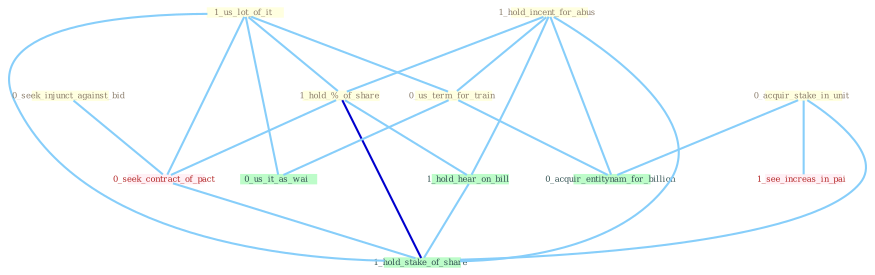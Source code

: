 Graph G{ 
    node
    [shape=polygon,style=filled,width=.5,height=.06,color="#BDFCC9",fixedsize=true,fontsize=4,
    fontcolor="#2f4f4f"];
    {node
    [color="#ffffe0", fontcolor="#8b7d6b"] "1_hold_incent_for_abus " "1_us_lot_of_it " "0_seek_injunct_against_bid " "1_hold_%_of_share " "0_acquir_stake_in_unit " "0_us_term_for_train "}
{node [color="#fff0f5", fontcolor="#b22222"] "0_seek_contract_of_pact " "1_see_increas_in_pai "}
edge [color="#B0E2FF"];

	"1_hold_incent_for_abus " -- "1_hold_%_of_share " [w="1", color="#87cefa" ];
	"1_hold_incent_for_abus " -- "0_us_term_for_train " [w="1", color="#87cefa" ];
	"1_hold_incent_for_abus " -- "0_acquir_entitynam_for_billion " [w="1", color="#87cefa" ];
	"1_hold_incent_for_abus " -- "1_hold_hear_on_bill " [w="1", color="#87cefa" ];
	"1_hold_incent_for_abus " -- "1_hold_stake_of_share " [w="1", color="#87cefa" ];
	"1_us_lot_of_it " -- "1_hold_%_of_share " [w="1", color="#87cefa" ];
	"1_us_lot_of_it " -- "0_us_term_for_train " [w="1", color="#87cefa" ];
	"1_us_lot_of_it " -- "0_seek_contract_of_pact " [w="1", color="#87cefa" ];
	"1_us_lot_of_it " -- "0_us_it_as_wai " [w="1", color="#87cefa" ];
	"1_us_lot_of_it " -- "1_hold_stake_of_share " [w="1", color="#87cefa" ];
	"0_seek_injunct_against_bid " -- "0_seek_contract_of_pact " [w="1", color="#87cefa" ];
	"1_hold_%_of_share " -- "0_seek_contract_of_pact " [w="1", color="#87cefa" ];
	"1_hold_%_of_share " -- "1_hold_hear_on_bill " [w="1", color="#87cefa" ];
	"1_hold_%_of_share " -- "1_hold_stake_of_share " [w="3", color="#0000cd" , len=0.6];
	"0_acquir_stake_in_unit " -- "0_acquir_entitynam_for_billion " [w="1", color="#87cefa" ];
	"0_acquir_stake_in_unit " -- "1_see_increas_in_pai " [w="1", color="#87cefa" ];
	"0_acquir_stake_in_unit " -- "1_hold_stake_of_share " [w="1", color="#87cefa" ];
	"0_us_term_for_train " -- "0_us_it_as_wai " [w="1", color="#87cefa" ];
	"0_us_term_for_train " -- "0_acquir_entitynam_for_billion " [w="1", color="#87cefa" ];
	"0_seek_contract_of_pact " -- "1_hold_stake_of_share " [w="1", color="#87cefa" ];
	"1_hold_hear_on_bill " -- "1_hold_stake_of_share " [w="1", color="#87cefa" ];
}